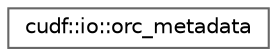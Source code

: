 digraph "类继承关系图"
{
 // LATEX_PDF_SIZE
  bgcolor="transparent";
  edge [fontname=Helvetica,fontsize=10,labelfontname=Helvetica,labelfontsize=10];
  node [fontname=Helvetica,fontsize=10,shape=box,height=0.2,width=0.4];
  rankdir="LR";
  Node0 [id="Node000000",label="cudf::io::orc_metadata",height=0.2,width=0.4,color="grey40", fillcolor="white", style="filled",URL="$classcudf_1_1io_1_1orc__metadata.html",tooltip="Information about content of an ORC file."];
}
